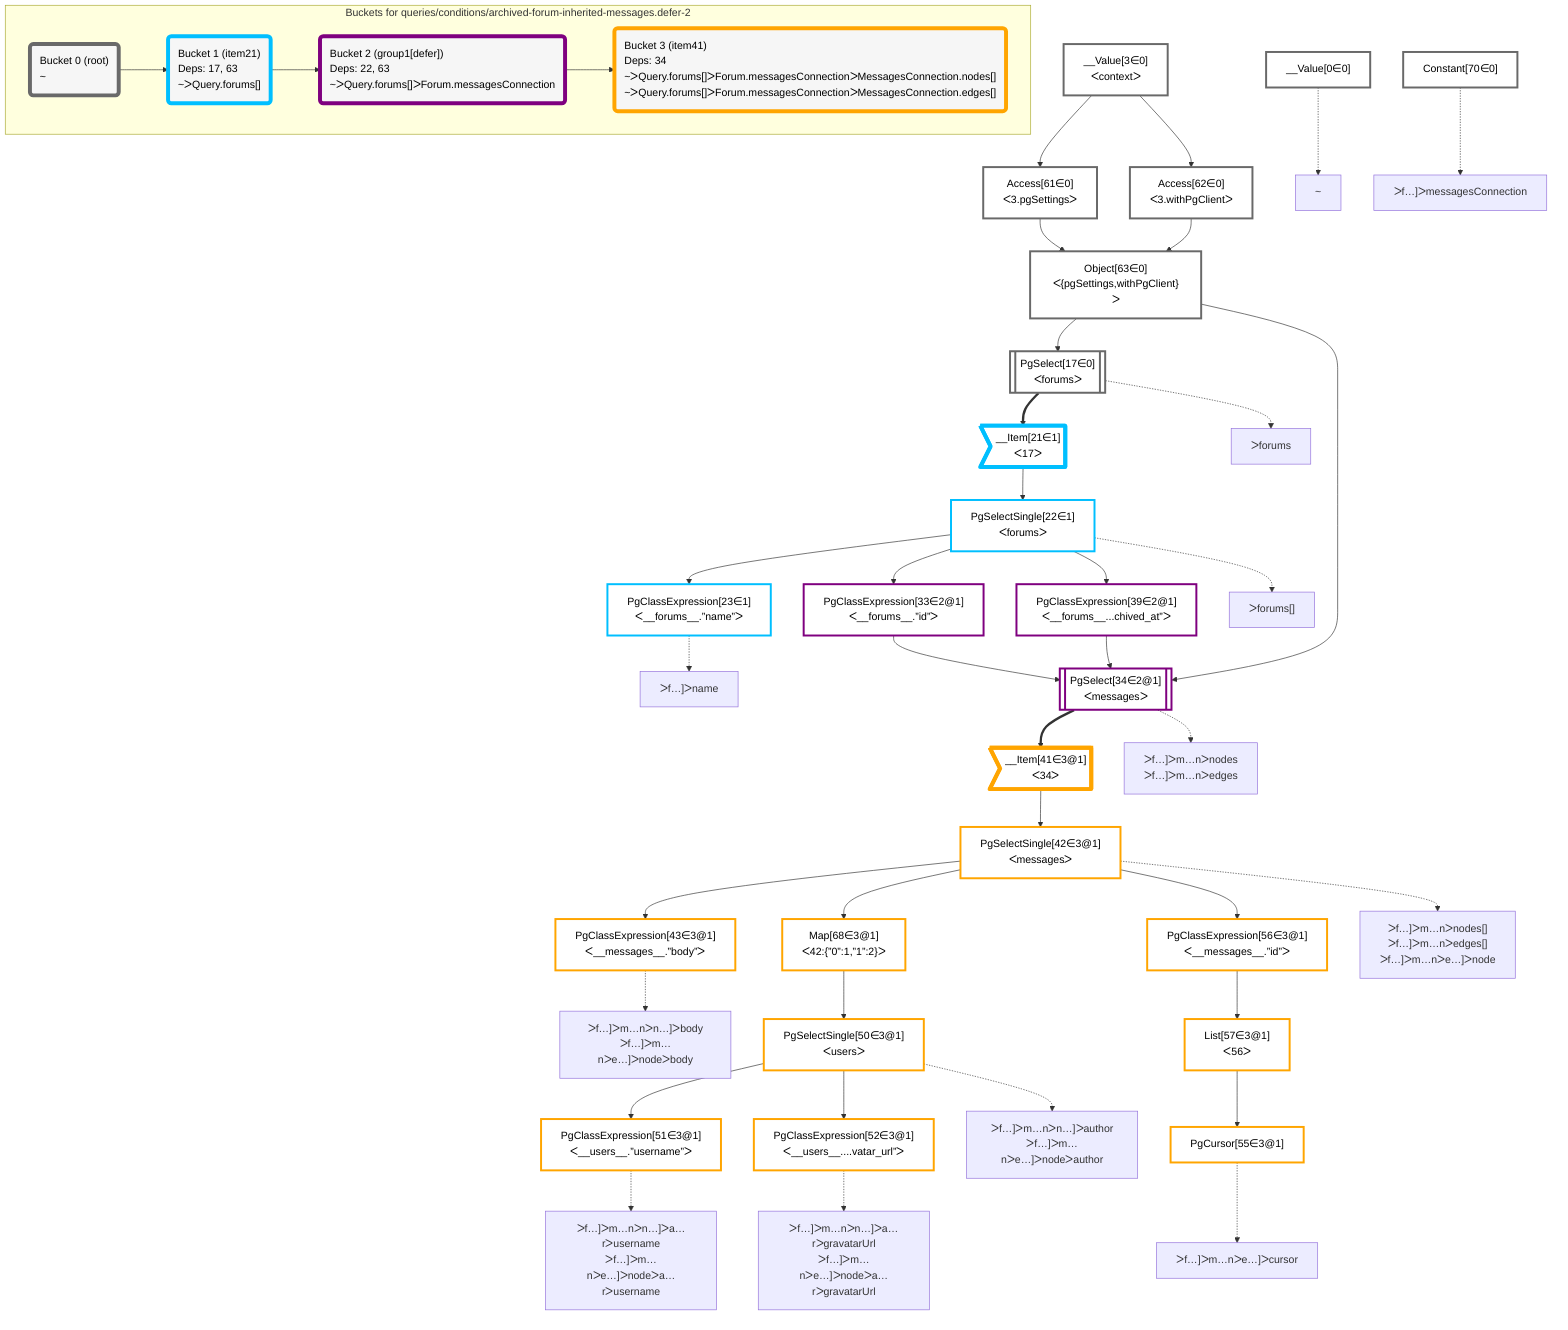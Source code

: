 graph TD
    classDef path fill:#eee,stroke:#000,color:#000
    classDef plan fill:#fff,stroke-width:3px,color:#000
    classDef itemplan fill:#fff,stroke-width:6px,color:#000
    classDef sideeffectplan fill:#f00,stroke-width:6px,color:#000
    classDef bucket fill:#f6f6f6,color:#000,stroke-width:6px,text-align:left


    %% define plans
    __Value0["__Value[0∈0]"]:::plan
    __Value3["__Value[3∈0]<br />ᐸcontextᐳ"]:::plan
    Access61["Access[61∈0]<br />ᐸ3.pgSettingsᐳ"]:::plan
    Access62["Access[62∈0]<br />ᐸ3.withPgClientᐳ"]:::plan
    Object63["Object[63∈0]<br />ᐸ{pgSettings,withPgClient}ᐳ"]:::plan
    PgSelect17[["PgSelect[17∈0]<br />ᐸforumsᐳ"]]:::plan
    __Item21>"__Item[21∈1]<br />ᐸ17ᐳ"]:::itemplan
    PgSelectSingle22["PgSelectSingle[22∈1]<br />ᐸforumsᐳ"]:::plan
    PgClassExpression23["PgClassExpression[23∈1]<br />ᐸ__forums__.”name”ᐳ"]:::plan
    PgClassExpression33["PgClassExpression[33∈2@1]<br />ᐸ__forums__.”id”ᐳ"]:::plan
    PgClassExpression39["PgClassExpression[39∈2@1]<br />ᐸ__forums__...chived_at”ᐳ"]:::plan
    PgSelect34[["PgSelect[34∈2@1]<br />ᐸmessagesᐳ"]]:::plan
    Constant70["Constant[70∈0]"]:::plan
    __Item41>"__Item[41∈3@1]<br />ᐸ34ᐳ"]:::itemplan
    PgSelectSingle42["PgSelectSingle[42∈3@1]<br />ᐸmessagesᐳ"]:::plan
    PgClassExpression43["PgClassExpression[43∈3@1]<br />ᐸ__messages__.”body”ᐳ"]:::plan
    Map68["Map[68∈3@1]<br />ᐸ42:{”0”:1,”1”:2}ᐳ"]:::plan
    PgSelectSingle50["PgSelectSingle[50∈3@1]<br />ᐸusersᐳ"]:::plan
    PgClassExpression51["PgClassExpression[51∈3@1]<br />ᐸ__users__.”username”ᐳ"]:::plan
    PgClassExpression52["PgClassExpression[52∈3@1]<br />ᐸ__users__....vatar_url”ᐳ"]:::plan
    PgClassExpression56["PgClassExpression[56∈3@1]<br />ᐸ__messages__.”id”ᐳ"]:::plan
    List57["List[57∈3@1]<br />ᐸ56ᐳ"]:::plan
    PgCursor55["PgCursor[55∈3@1]"]:::plan

    %% plan dependencies
    __Value3 --> Access61
    __Value3 --> Access62
    Access61 & Access62 --> Object63
    Object63 --> PgSelect17
    PgSelect17 ==> __Item21
    __Item21 --> PgSelectSingle22
    PgSelectSingle22 --> PgClassExpression23
    PgSelectSingle22 --> PgClassExpression33
    PgSelectSingle22 --> PgClassExpression39
    Object63 & PgClassExpression33 & PgClassExpression39 --> PgSelect34
    PgSelect34 ==> __Item41
    __Item41 --> PgSelectSingle42
    PgSelectSingle42 --> PgClassExpression43
    PgSelectSingle42 --> Map68
    Map68 --> PgSelectSingle50
    PgSelectSingle50 --> PgClassExpression51
    PgSelectSingle50 --> PgClassExpression52
    PgSelectSingle42 --> PgClassExpression56
    PgClassExpression56 --> List57
    List57 --> PgCursor55

    %% plan-to-path relationships
    P0["~"]
    __Value0 -.-> P0
    P17["ᐳforums"]
    PgSelect17 -.-> P17
    P22["ᐳforums[]"]
    PgSelectSingle22 -.-> P22
    P23["ᐳf…]ᐳname"]
    PgClassExpression23 -.-> P23
    P34["ᐳf…]ᐳm…nᐳnodes<br />ᐳf…]ᐳm…nᐳedges"]
    PgSelect34 -.-> P34
    P42["ᐳf…]ᐳm…nᐳnodes[]<br />ᐳf…]ᐳm…nᐳedges[]<br />ᐳf…]ᐳm…nᐳe…]ᐳnode"]
    PgSelectSingle42 -.-> P42
    P43["ᐳf…]ᐳm…nᐳn…]ᐳbody<br />ᐳf…]ᐳm…nᐳe…]ᐳnodeᐳbody"]
    PgClassExpression43 -.-> P43
    P50["ᐳf…]ᐳm…nᐳn…]ᐳauthor<br />ᐳf…]ᐳm…nᐳe…]ᐳnodeᐳauthor"]
    PgSelectSingle50 -.-> P50
    P51["ᐳf…]ᐳm…nᐳn…]ᐳa…rᐳusername<br />ᐳf…]ᐳm…nᐳe…]ᐳnodeᐳa…rᐳusername"]
    PgClassExpression51 -.-> P51
    P52["ᐳf…]ᐳm…nᐳn…]ᐳa…rᐳgravatarUrl<br />ᐳf…]ᐳm…nᐳe…]ᐳnodeᐳa…rᐳgravatarUrl"]
    PgClassExpression52 -.-> P52
    P55["ᐳf…]ᐳm…nᐳe…]ᐳcursor"]
    PgCursor55 -.-> P55
    P70["ᐳf…]ᐳmessagesConnection"]
    Constant70 -.-> P70

    subgraph "Buckets for queries/conditions/archived-forum-inherited-messages.defer-2"
    Bucket0("Bucket 0 (root)<br />~"):::bucket
    classDef bucket0 stroke:#696969
    class Bucket0,__Value0,__Value3,PgSelect17,Access61,Access62,Object63,Constant70 bucket0
    Bucket1("Bucket 1 (item21)<br />Deps: 17, 63<br />~ᐳQuery.forums[]"):::bucket
    classDef bucket1 stroke:#00bfff
    class Bucket1,__Item21,PgSelectSingle22,PgClassExpression23 bucket1
    Bucket2("Bucket 2 (group1[defer])<br />Deps: 22, 63<br />~ᐳQuery.forums[]ᐳForum.messagesConnection"):::bucket
    classDef bucket2 stroke:#7f007f
    class Bucket2,PgClassExpression33,PgSelect34,PgClassExpression39 bucket2
    Bucket3("Bucket 3 (item41)<br />Deps: 34<br />~ᐳQuery.forums[]ᐳForum.messagesConnectionᐳMessagesConnection.nodes[]<br />~ᐳQuery.forums[]ᐳForum.messagesConnectionᐳMessagesConnection.edges[]"):::bucket
    classDef bucket3 stroke:#ffa500
    class Bucket3,__Item41,PgSelectSingle42,PgClassExpression43,PgSelectSingle50,PgClassExpression51,PgClassExpression52,PgCursor55,PgClassExpression56,List57,Map68 bucket3
    Bucket0 --> Bucket1
    Bucket1 --> Bucket2
    Bucket2 --> Bucket3
    end